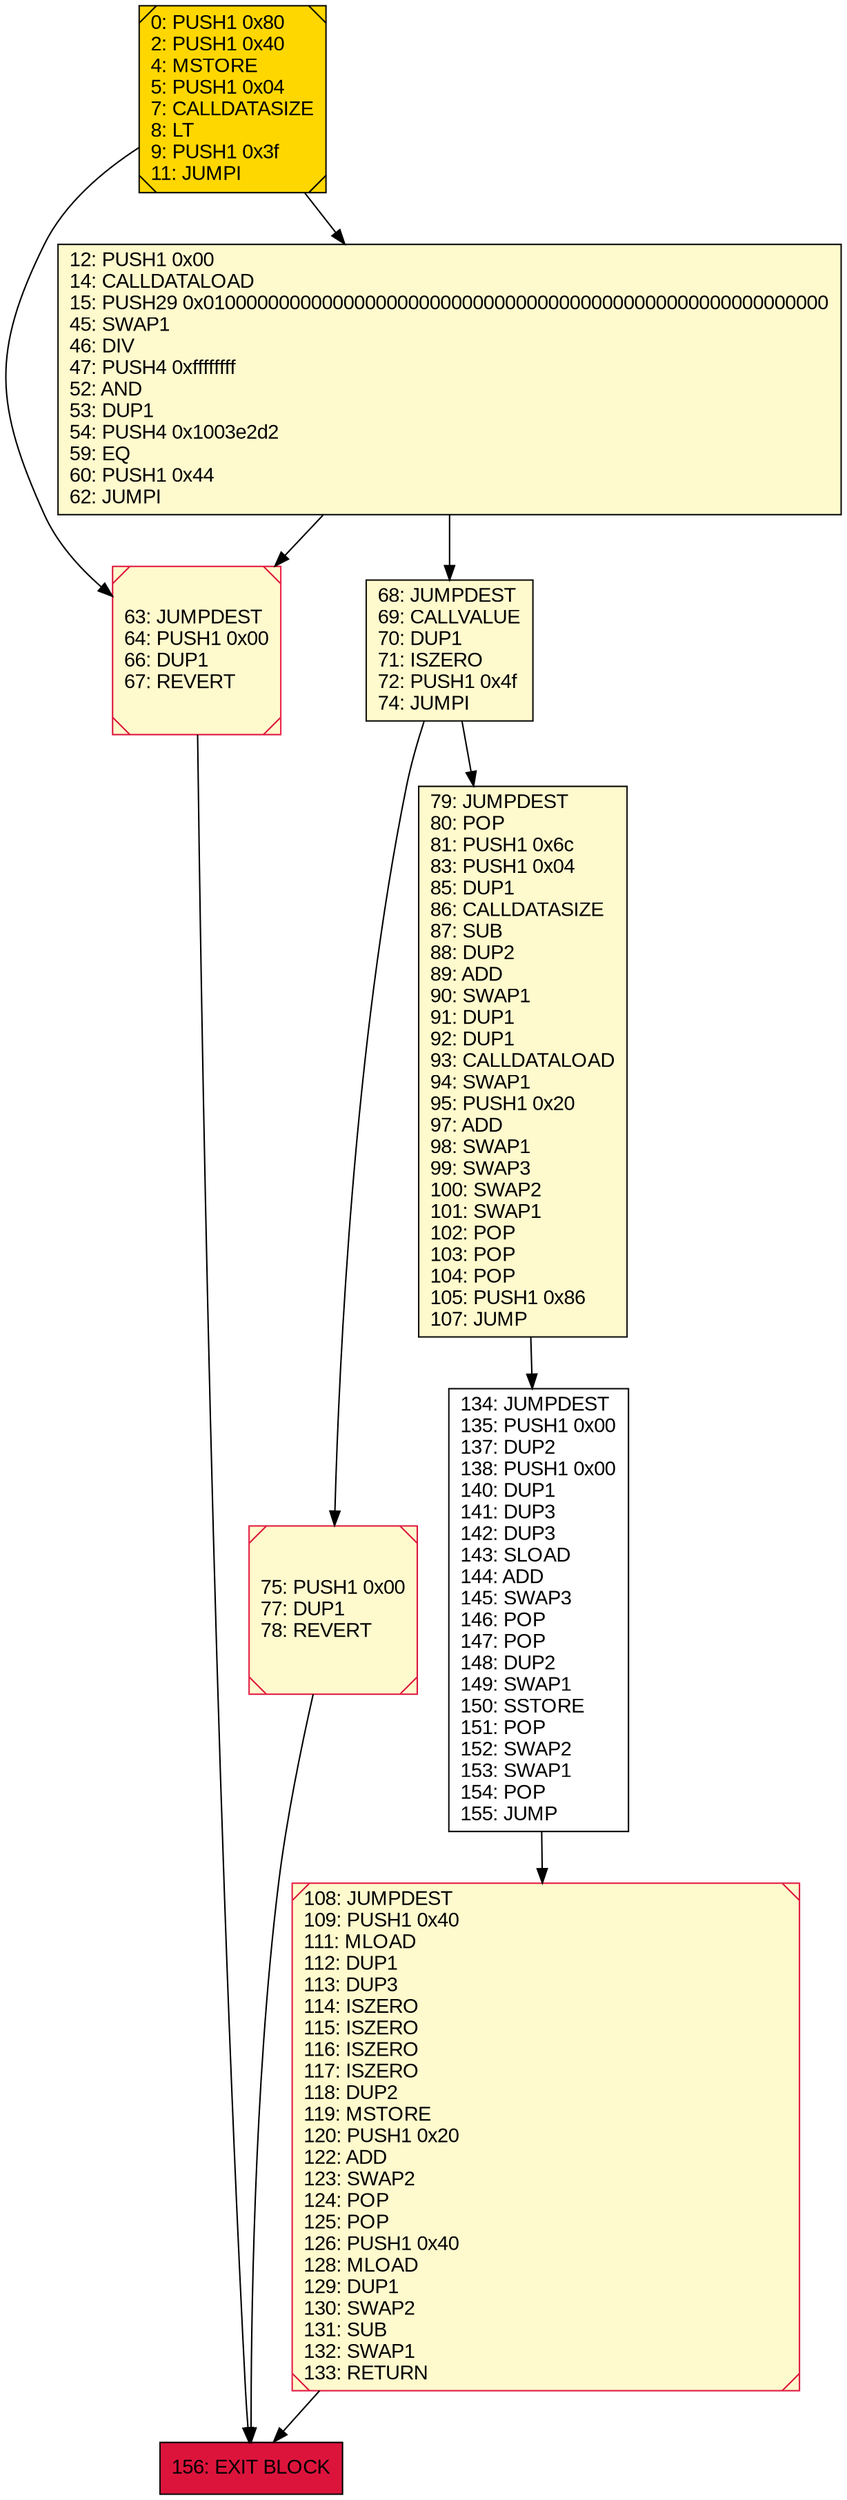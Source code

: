 digraph G {
bgcolor=transparent rankdir=UD;
node [shape=box style=filled color=black fillcolor=white fontname=arial fontcolor=black];
0 [label="0: PUSH1 0x80\l2: PUSH1 0x40\l4: MSTORE\l5: PUSH1 0x04\l7: CALLDATASIZE\l8: LT\l9: PUSH1 0x3f\l11: JUMPI\l" fillcolor=lemonchiffon shape=Msquare fillcolor=gold ];
108 [label="108: JUMPDEST\l109: PUSH1 0x40\l111: MLOAD\l112: DUP1\l113: DUP3\l114: ISZERO\l115: ISZERO\l116: ISZERO\l117: ISZERO\l118: DUP2\l119: MSTORE\l120: PUSH1 0x20\l122: ADD\l123: SWAP2\l124: POP\l125: POP\l126: PUSH1 0x40\l128: MLOAD\l129: DUP1\l130: SWAP2\l131: SUB\l132: SWAP1\l133: RETURN\l" fillcolor=lemonchiffon shape=Msquare color=crimson ];
68 [label="68: JUMPDEST\l69: CALLVALUE\l70: DUP1\l71: ISZERO\l72: PUSH1 0x4f\l74: JUMPI\l" fillcolor=lemonchiffon ];
134 [label="134: JUMPDEST\l135: PUSH1 0x00\l137: DUP2\l138: PUSH1 0x00\l140: DUP1\l141: DUP3\l142: DUP3\l143: SLOAD\l144: ADD\l145: SWAP3\l146: POP\l147: POP\l148: DUP2\l149: SWAP1\l150: SSTORE\l151: POP\l152: SWAP2\l153: SWAP1\l154: POP\l155: JUMP\l" ];
63 [label="63: JUMPDEST\l64: PUSH1 0x00\l66: DUP1\l67: REVERT\l" fillcolor=lemonchiffon shape=Msquare color=crimson ];
75 [label="75: PUSH1 0x00\l77: DUP1\l78: REVERT\l" fillcolor=lemonchiffon shape=Msquare color=crimson ];
12 [label="12: PUSH1 0x00\l14: CALLDATALOAD\l15: PUSH29 0x0100000000000000000000000000000000000000000000000000000000\l45: SWAP1\l46: DIV\l47: PUSH4 0xffffffff\l52: AND\l53: DUP1\l54: PUSH4 0x1003e2d2\l59: EQ\l60: PUSH1 0x44\l62: JUMPI\l" fillcolor=lemonchiffon ];
156 [label="156: EXIT BLOCK\l" fillcolor=crimson ];
79 [label="79: JUMPDEST\l80: POP\l81: PUSH1 0x6c\l83: PUSH1 0x04\l85: DUP1\l86: CALLDATASIZE\l87: SUB\l88: DUP2\l89: ADD\l90: SWAP1\l91: DUP1\l92: DUP1\l93: CALLDATALOAD\l94: SWAP1\l95: PUSH1 0x20\l97: ADD\l98: SWAP1\l99: SWAP3\l100: SWAP2\l101: SWAP1\l102: POP\l103: POP\l104: POP\l105: PUSH1 0x86\l107: JUMP\l" fillcolor=lemonchiffon ];
12 -> 63;
63 -> 156;
75 -> 156;
134 -> 108;
12 -> 68;
79 -> 134;
0 -> 63;
68 -> 79;
0 -> 12;
108 -> 156;
68 -> 75;
}
